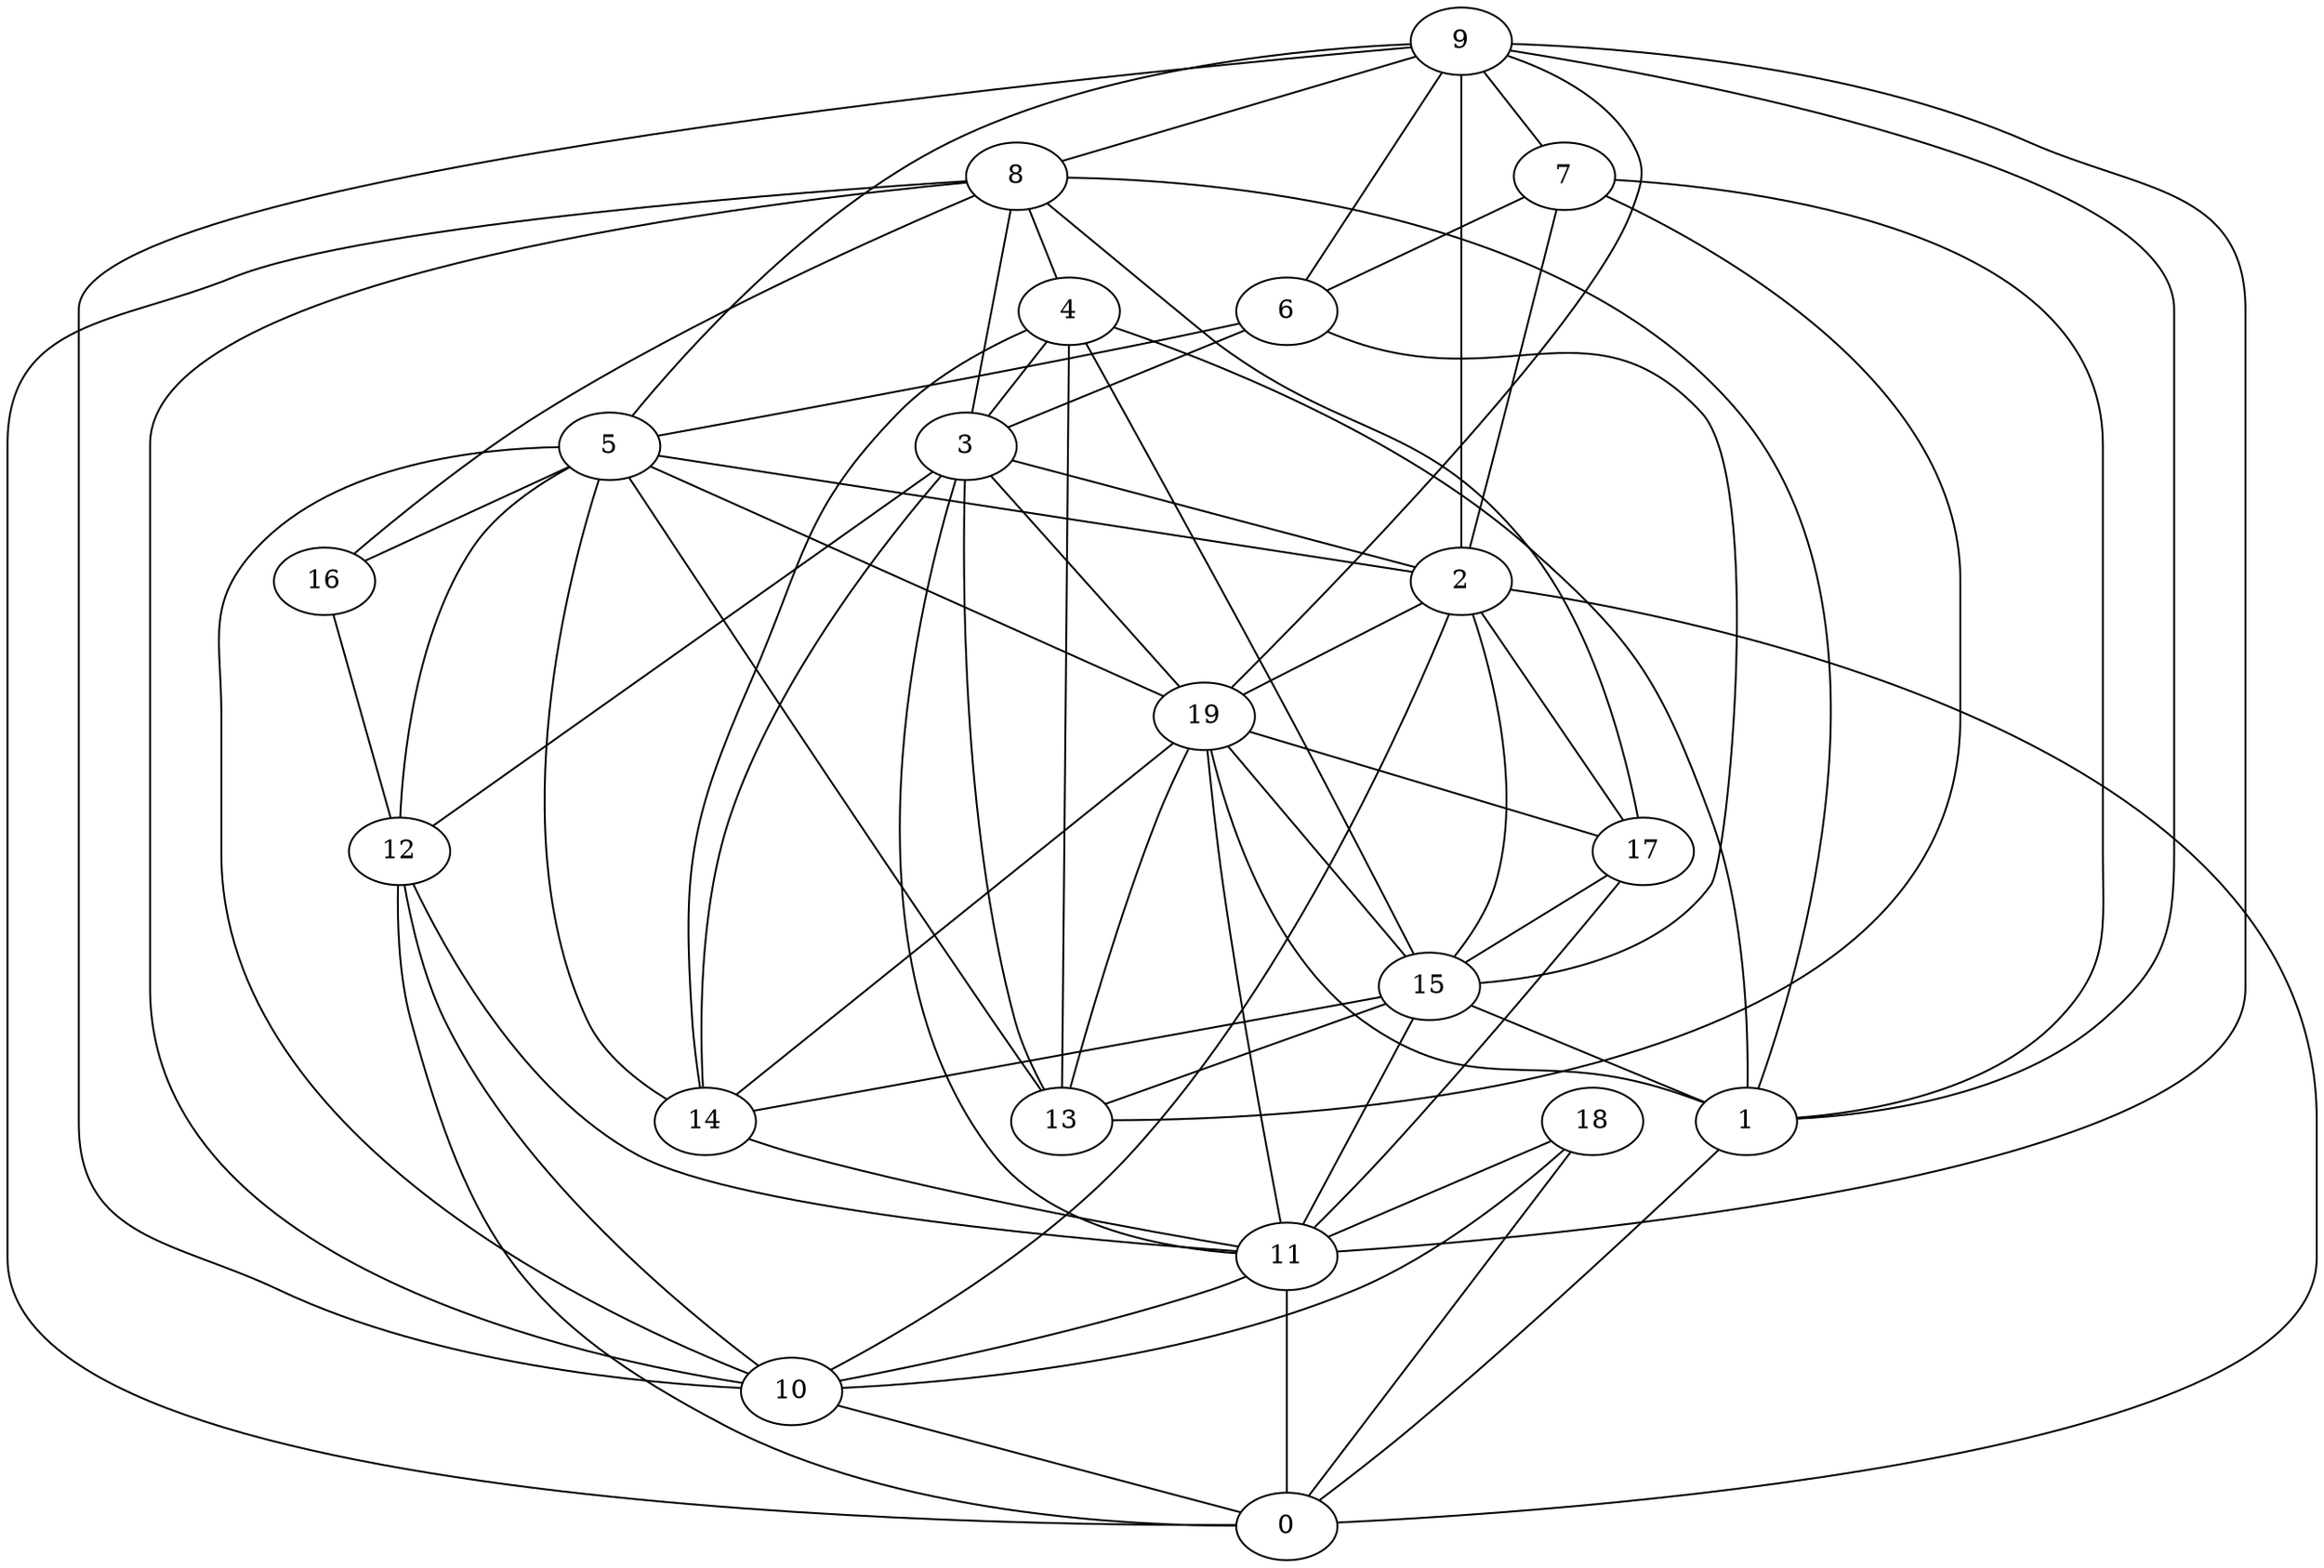 digraph GG_graph {

subgraph G_graph {
edge [color = black]
"3" -> "14" [dir = none]
"3" -> "12" [dir = none]
"3" -> "13" [dir = none]
"16" -> "12" [dir = none]
"5" -> "19" [dir = none]
"5" -> "2" [dir = none]
"5" -> "16" [dir = none]
"5" -> "13" [dir = none]
"5" -> "10" [dir = none]
"5" -> "14" [dir = none]
"4" -> "13" [dir = none]
"4" -> "15" [dir = none]
"4" -> "14" [dir = none]
"4" -> "1" [dir = none]
"4" -> "3" [dir = none]
"8" -> "16" [dir = none]
"8" -> "4" [dir = none]
"8" -> "10" [dir = none]
"8" -> "0" [dir = none]
"8" -> "1" [dir = none]
"8" -> "17" [dir = none]
"6" -> "15" [dir = none]
"6" -> "3" [dir = none]
"6" -> "5" [dir = none]
"19" -> "11" [dir = none]
"19" -> "13" [dir = none]
"19" -> "17" [dir = none]
"19" -> "15" [dir = none]
"19" -> "14" [dir = none]
"2" -> "17" [dir = none]
"2" -> "0" [dir = none]
"2" -> "15" [dir = none]
"2" -> "19" [dir = none]
"17" -> "15" [dir = none]
"7" -> "1" [dir = none]
"7" -> "13" [dir = none]
"7" -> "2" [dir = none]
"15" -> "11" [dir = none]
"15" -> "14" [dir = none]
"10" -> "0" [dir = none]
"9" -> "7" [dir = none]
"9" -> "10" [dir = none]
"9" -> "6" [dir = none]
"9" -> "2" [dir = none]
"9" -> "5" [dir = none]
"9" -> "1" [dir = none]
"9" -> "8" [dir = none]
"9" -> "11" [dir = none]
"1" -> "0" [dir = none]
"18" -> "11" [dir = none]
"18" -> "0" [dir = none]
"18" -> "10" [dir = none]
"11" -> "10" [dir = none]
"11" -> "0" [dir = none]
"12" -> "10" [dir = none]
"12" -> "0" [dir = none]
"12" -> "11" [dir = none]
"5" -> "12" [dir = none]
"17" -> "11" [dir = none]
"14" -> "11" [dir = none]
"19" -> "1" [dir = none]
"3" -> "11" [dir = none]
"15" -> "1" [dir = none]
"8" -> "3" [dir = none]
"2" -> "10" [dir = none]
"15" -> "13" [dir = none]
"9" -> "19" [dir = none]
"3" -> "19" [dir = none]
"3" -> "2" [dir = none]
"7" -> "6" [dir = none]
}

}
